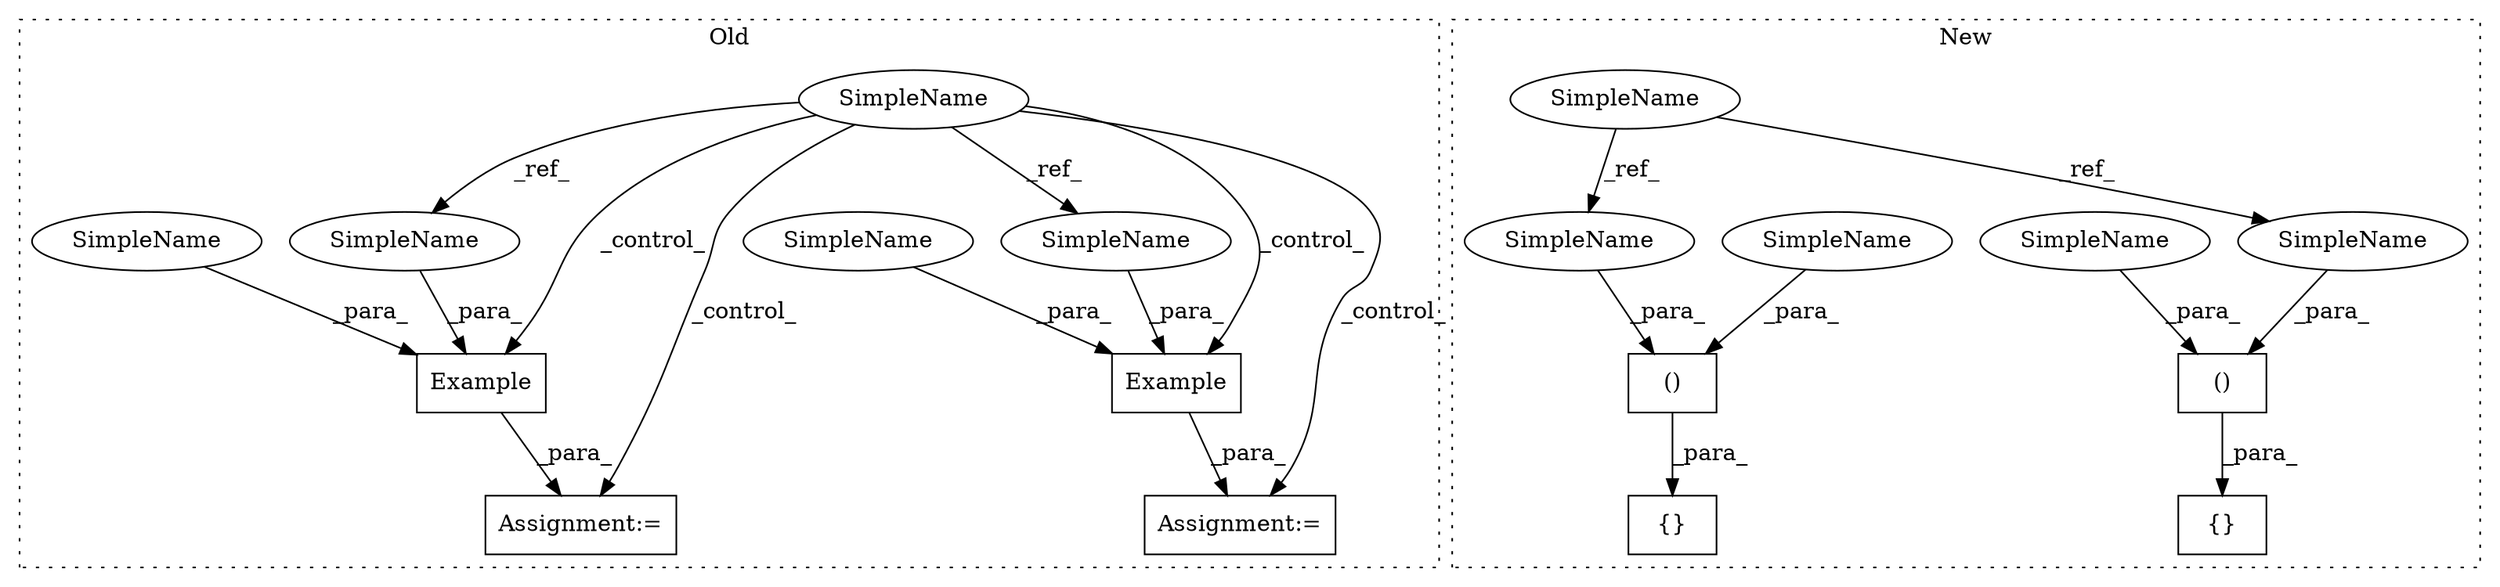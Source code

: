 digraph G {
subgraph cluster0 {
1 [label="Example" a="32" s="8797,8819" l="8,1" shape="box"];
4 [label="Assignment:=" a="7" s="8782" l="1" shape="box"];
8 [label="Example" a="32" s="8897,8919" l="8,1" shape="box"];
9 [label="Assignment:=" a="7" s="8879" l="1" shape="box"];
10 [label="SimpleName" a="42" s="8741" l="5" shape="ellipse"];
11 [label="SimpleName" a="42" s="8814" l="5" shape="ellipse"];
12 [label="SimpleName" a="42" s="8914" l="5" shape="ellipse"];
17 [label="SimpleName" a="42" s="8905" l="8" shape="ellipse"];
18 [label="SimpleName" a="42" s="8805" l="8" shape="ellipse"];
label = "Old";
style="dotted";
}
subgraph cluster1 {
2 [label="{}" a="4" s="3988,4024" l="10,2" shape="box"];
3 [label="()" a="106" s="3998" l="26" shape="box"];
5 [label="()" a="106" s="4096" l="26" shape="box"];
6 [label="{}" a="4" s="4086,4122" l="10,2" shape="box"];
7 [label="SimpleName" a="42" s="3871" l="8" shape="ellipse"];
13 [label="SimpleName" a="42" s="3998" l="8" shape="ellipse"];
14 [label="SimpleName" a="42" s="4096" l="8" shape="ellipse"];
15 [label="SimpleName" a="42" s="4117" l="5" shape="ellipse"];
16 [label="SimpleName" a="42" s="4019" l="5" shape="ellipse"];
label = "New";
style="dotted";
}
1 -> 4 [label="_para_"];
3 -> 2 [label="_para_"];
5 -> 6 [label="_para_"];
7 -> 13 [label="_ref_"];
7 -> 14 [label="_ref_"];
8 -> 9 [label="_para_"];
10 -> 1 [label="_control_"];
10 -> 11 [label="_ref_"];
10 -> 4 [label="_control_"];
10 -> 8 [label="_control_"];
10 -> 9 [label="_control_"];
10 -> 12 [label="_ref_"];
11 -> 1 [label="_para_"];
12 -> 8 [label="_para_"];
13 -> 3 [label="_para_"];
14 -> 5 [label="_para_"];
15 -> 5 [label="_para_"];
16 -> 3 [label="_para_"];
17 -> 8 [label="_para_"];
18 -> 1 [label="_para_"];
}